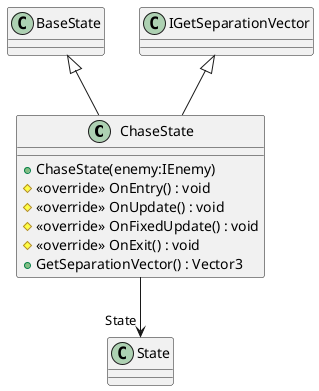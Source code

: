 @startuml
class ChaseState {
    + ChaseState(enemy:IEnemy)
    # <<override>> OnEntry() : void
    # <<override>> OnUpdate() : void
    # <<override>> OnFixedUpdate() : void
    # <<override>> OnExit() : void
    + GetSeparationVector() : Vector3
}
BaseState <|-- ChaseState
IGetSeparationVector <|-- ChaseState
ChaseState --> "State" State
@enduml
